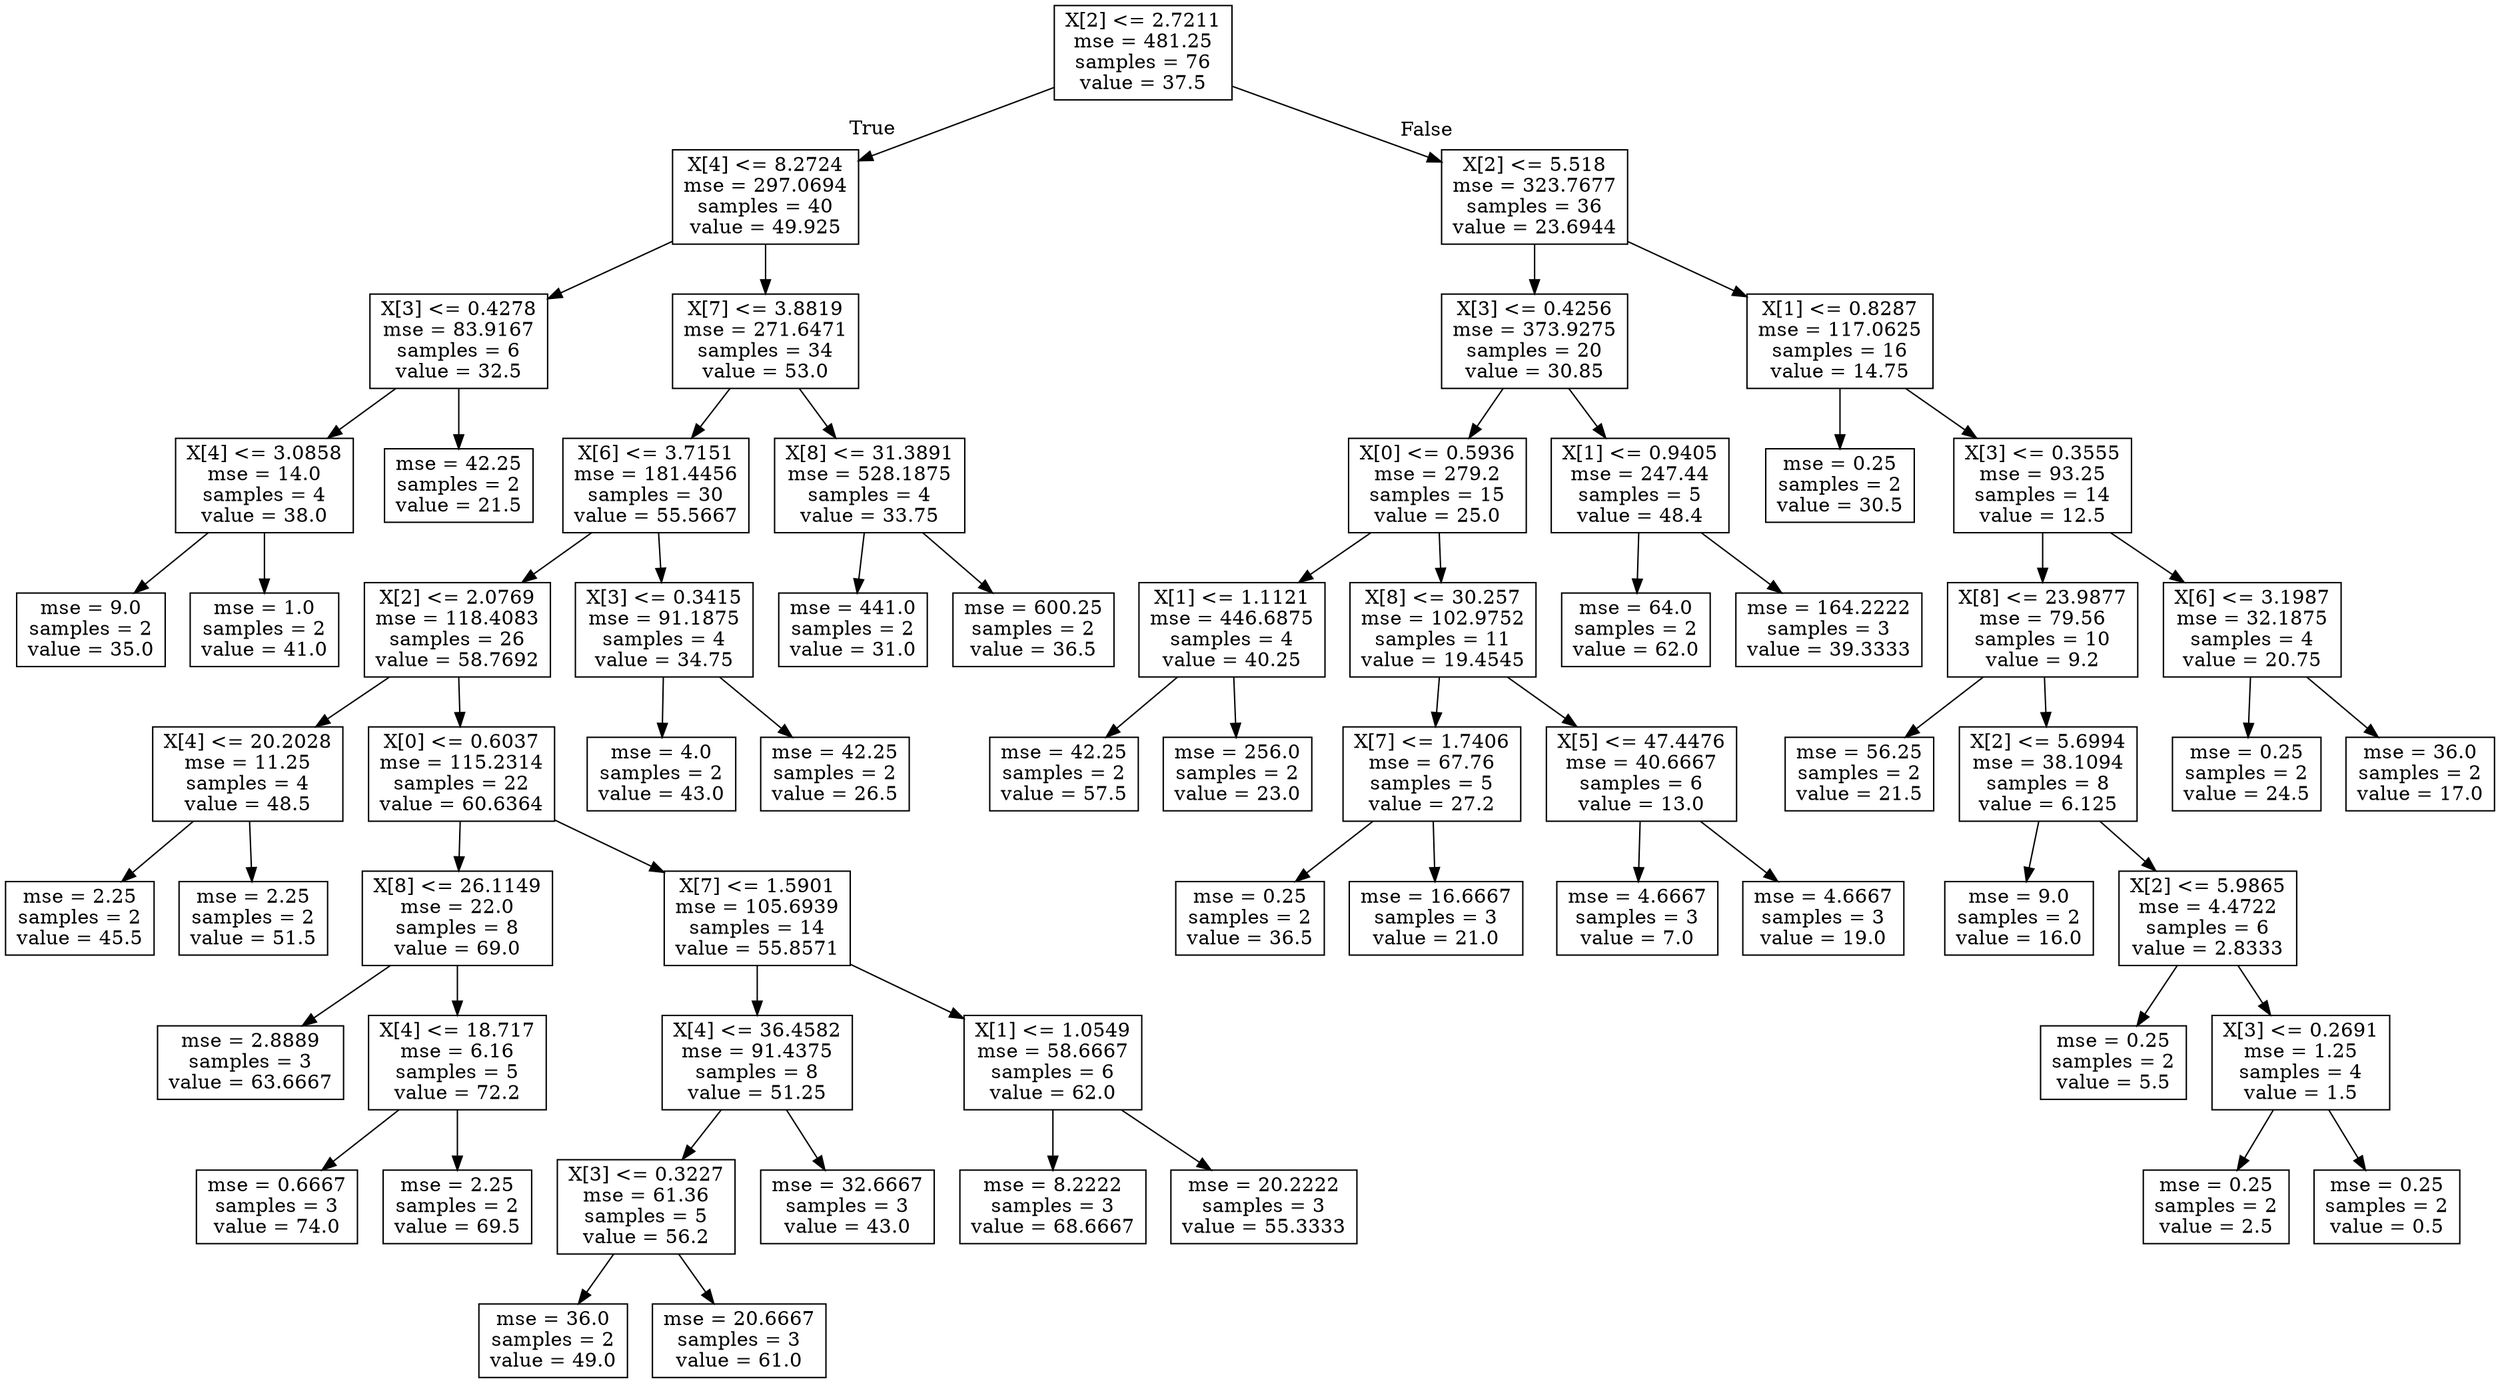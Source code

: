 digraph Tree {
node [shape=box] ;
0 [label="X[2] <= 2.7211\nmse = 481.25\nsamples = 76\nvalue = 37.5"] ;
1 [label="X[4] <= 8.2724\nmse = 297.0694\nsamples = 40\nvalue = 49.925"] ;
0 -> 1 [labeldistance=2.5, labelangle=45, headlabel="True"] ;
2 [label="X[3] <= 0.4278\nmse = 83.9167\nsamples = 6\nvalue = 32.5"] ;
1 -> 2 ;
3 [label="X[4] <= 3.0858\nmse = 14.0\nsamples = 4\nvalue = 38.0"] ;
2 -> 3 ;
4 [label="mse = 9.0\nsamples = 2\nvalue = 35.0"] ;
3 -> 4 ;
5 [label="mse = 1.0\nsamples = 2\nvalue = 41.0"] ;
3 -> 5 ;
6 [label="mse = 42.25\nsamples = 2\nvalue = 21.5"] ;
2 -> 6 ;
7 [label="X[7] <= 3.8819\nmse = 271.6471\nsamples = 34\nvalue = 53.0"] ;
1 -> 7 ;
8 [label="X[6] <= 3.7151\nmse = 181.4456\nsamples = 30\nvalue = 55.5667"] ;
7 -> 8 ;
9 [label="X[2] <= 2.0769\nmse = 118.4083\nsamples = 26\nvalue = 58.7692"] ;
8 -> 9 ;
10 [label="X[4] <= 20.2028\nmse = 11.25\nsamples = 4\nvalue = 48.5"] ;
9 -> 10 ;
11 [label="mse = 2.25\nsamples = 2\nvalue = 45.5"] ;
10 -> 11 ;
12 [label="mse = 2.25\nsamples = 2\nvalue = 51.5"] ;
10 -> 12 ;
13 [label="X[0] <= 0.6037\nmse = 115.2314\nsamples = 22\nvalue = 60.6364"] ;
9 -> 13 ;
14 [label="X[8] <= 26.1149\nmse = 22.0\nsamples = 8\nvalue = 69.0"] ;
13 -> 14 ;
15 [label="mse = 2.8889\nsamples = 3\nvalue = 63.6667"] ;
14 -> 15 ;
16 [label="X[4] <= 18.717\nmse = 6.16\nsamples = 5\nvalue = 72.2"] ;
14 -> 16 ;
17 [label="mse = 0.6667\nsamples = 3\nvalue = 74.0"] ;
16 -> 17 ;
18 [label="mse = 2.25\nsamples = 2\nvalue = 69.5"] ;
16 -> 18 ;
19 [label="X[7] <= 1.5901\nmse = 105.6939\nsamples = 14\nvalue = 55.8571"] ;
13 -> 19 ;
20 [label="X[4] <= 36.4582\nmse = 91.4375\nsamples = 8\nvalue = 51.25"] ;
19 -> 20 ;
21 [label="X[3] <= 0.3227\nmse = 61.36\nsamples = 5\nvalue = 56.2"] ;
20 -> 21 ;
22 [label="mse = 36.0\nsamples = 2\nvalue = 49.0"] ;
21 -> 22 ;
23 [label="mse = 20.6667\nsamples = 3\nvalue = 61.0"] ;
21 -> 23 ;
24 [label="mse = 32.6667\nsamples = 3\nvalue = 43.0"] ;
20 -> 24 ;
25 [label="X[1] <= 1.0549\nmse = 58.6667\nsamples = 6\nvalue = 62.0"] ;
19 -> 25 ;
26 [label="mse = 8.2222\nsamples = 3\nvalue = 68.6667"] ;
25 -> 26 ;
27 [label="mse = 20.2222\nsamples = 3\nvalue = 55.3333"] ;
25 -> 27 ;
28 [label="X[3] <= 0.3415\nmse = 91.1875\nsamples = 4\nvalue = 34.75"] ;
8 -> 28 ;
29 [label="mse = 4.0\nsamples = 2\nvalue = 43.0"] ;
28 -> 29 ;
30 [label="mse = 42.25\nsamples = 2\nvalue = 26.5"] ;
28 -> 30 ;
31 [label="X[8] <= 31.3891\nmse = 528.1875\nsamples = 4\nvalue = 33.75"] ;
7 -> 31 ;
32 [label="mse = 441.0\nsamples = 2\nvalue = 31.0"] ;
31 -> 32 ;
33 [label="mse = 600.25\nsamples = 2\nvalue = 36.5"] ;
31 -> 33 ;
34 [label="X[2] <= 5.518\nmse = 323.7677\nsamples = 36\nvalue = 23.6944"] ;
0 -> 34 [labeldistance=2.5, labelangle=-45, headlabel="False"] ;
35 [label="X[3] <= 0.4256\nmse = 373.9275\nsamples = 20\nvalue = 30.85"] ;
34 -> 35 ;
36 [label="X[0] <= 0.5936\nmse = 279.2\nsamples = 15\nvalue = 25.0"] ;
35 -> 36 ;
37 [label="X[1] <= 1.1121\nmse = 446.6875\nsamples = 4\nvalue = 40.25"] ;
36 -> 37 ;
38 [label="mse = 42.25\nsamples = 2\nvalue = 57.5"] ;
37 -> 38 ;
39 [label="mse = 256.0\nsamples = 2\nvalue = 23.0"] ;
37 -> 39 ;
40 [label="X[8] <= 30.257\nmse = 102.9752\nsamples = 11\nvalue = 19.4545"] ;
36 -> 40 ;
41 [label="X[7] <= 1.7406\nmse = 67.76\nsamples = 5\nvalue = 27.2"] ;
40 -> 41 ;
42 [label="mse = 0.25\nsamples = 2\nvalue = 36.5"] ;
41 -> 42 ;
43 [label="mse = 16.6667\nsamples = 3\nvalue = 21.0"] ;
41 -> 43 ;
44 [label="X[5] <= 47.4476\nmse = 40.6667\nsamples = 6\nvalue = 13.0"] ;
40 -> 44 ;
45 [label="mse = 4.6667\nsamples = 3\nvalue = 7.0"] ;
44 -> 45 ;
46 [label="mse = 4.6667\nsamples = 3\nvalue = 19.0"] ;
44 -> 46 ;
47 [label="X[1] <= 0.9405\nmse = 247.44\nsamples = 5\nvalue = 48.4"] ;
35 -> 47 ;
48 [label="mse = 64.0\nsamples = 2\nvalue = 62.0"] ;
47 -> 48 ;
49 [label="mse = 164.2222\nsamples = 3\nvalue = 39.3333"] ;
47 -> 49 ;
50 [label="X[1] <= 0.8287\nmse = 117.0625\nsamples = 16\nvalue = 14.75"] ;
34 -> 50 ;
51 [label="mse = 0.25\nsamples = 2\nvalue = 30.5"] ;
50 -> 51 ;
52 [label="X[3] <= 0.3555\nmse = 93.25\nsamples = 14\nvalue = 12.5"] ;
50 -> 52 ;
53 [label="X[8] <= 23.9877\nmse = 79.56\nsamples = 10\nvalue = 9.2"] ;
52 -> 53 ;
54 [label="mse = 56.25\nsamples = 2\nvalue = 21.5"] ;
53 -> 54 ;
55 [label="X[2] <= 5.6994\nmse = 38.1094\nsamples = 8\nvalue = 6.125"] ;
53 -> 55 ;
56 [label="mse = 9.0\nsamples = 2\nvalue = 16.0"] ;
55 -> 56 ;
57 [label="X[2] <= 5.9865\nmse = 4.4722\nsamples = 6\nvalue = 2.8333"] ;
55 -> 57 ;
58 [label="mse = 0.25\nsamples = 2\nvalue = 5.5"] ;
57 -> 58 ;
59 [label="X[3] <= 0.2691\nmse = 1.25\nsamples = 4\nvalue = 1.5"] ;
57 -> 59 ;
60 [label="mse = 0.25\nsamples = 2\nvalue = 2.5"] ;
59 -> 60 ;
61 [label="mse = 0.25\nsamples = 2\nvalue = 0.5"] ;
59 -> 61 ;
62 [label="X[6] <= 3.1987\nmse = 32.1875\nsamples = 4\nvalue = 20.75"] ;
52 -> 62 ;
63 [label="mse = 0.25\nsamples = 2\nvalue = 24.5"] ;
62 -> 63 ;
64 [label="mse = 36.0\nsamples = 2\nvalue = 17.0"] ;
62 -> 64 ;
}